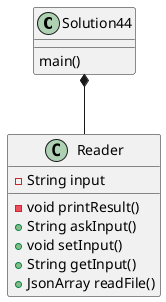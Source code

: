 @startuml
'https://plantuml.com/class-diagram

Solution44 *-- Reader


class Solution44 {
main()
}

class Reader {
-String input
-void printResult()
+String askInput()
+void setInput()
+String getInput()
+JsonArray readFile()
}

@enduml